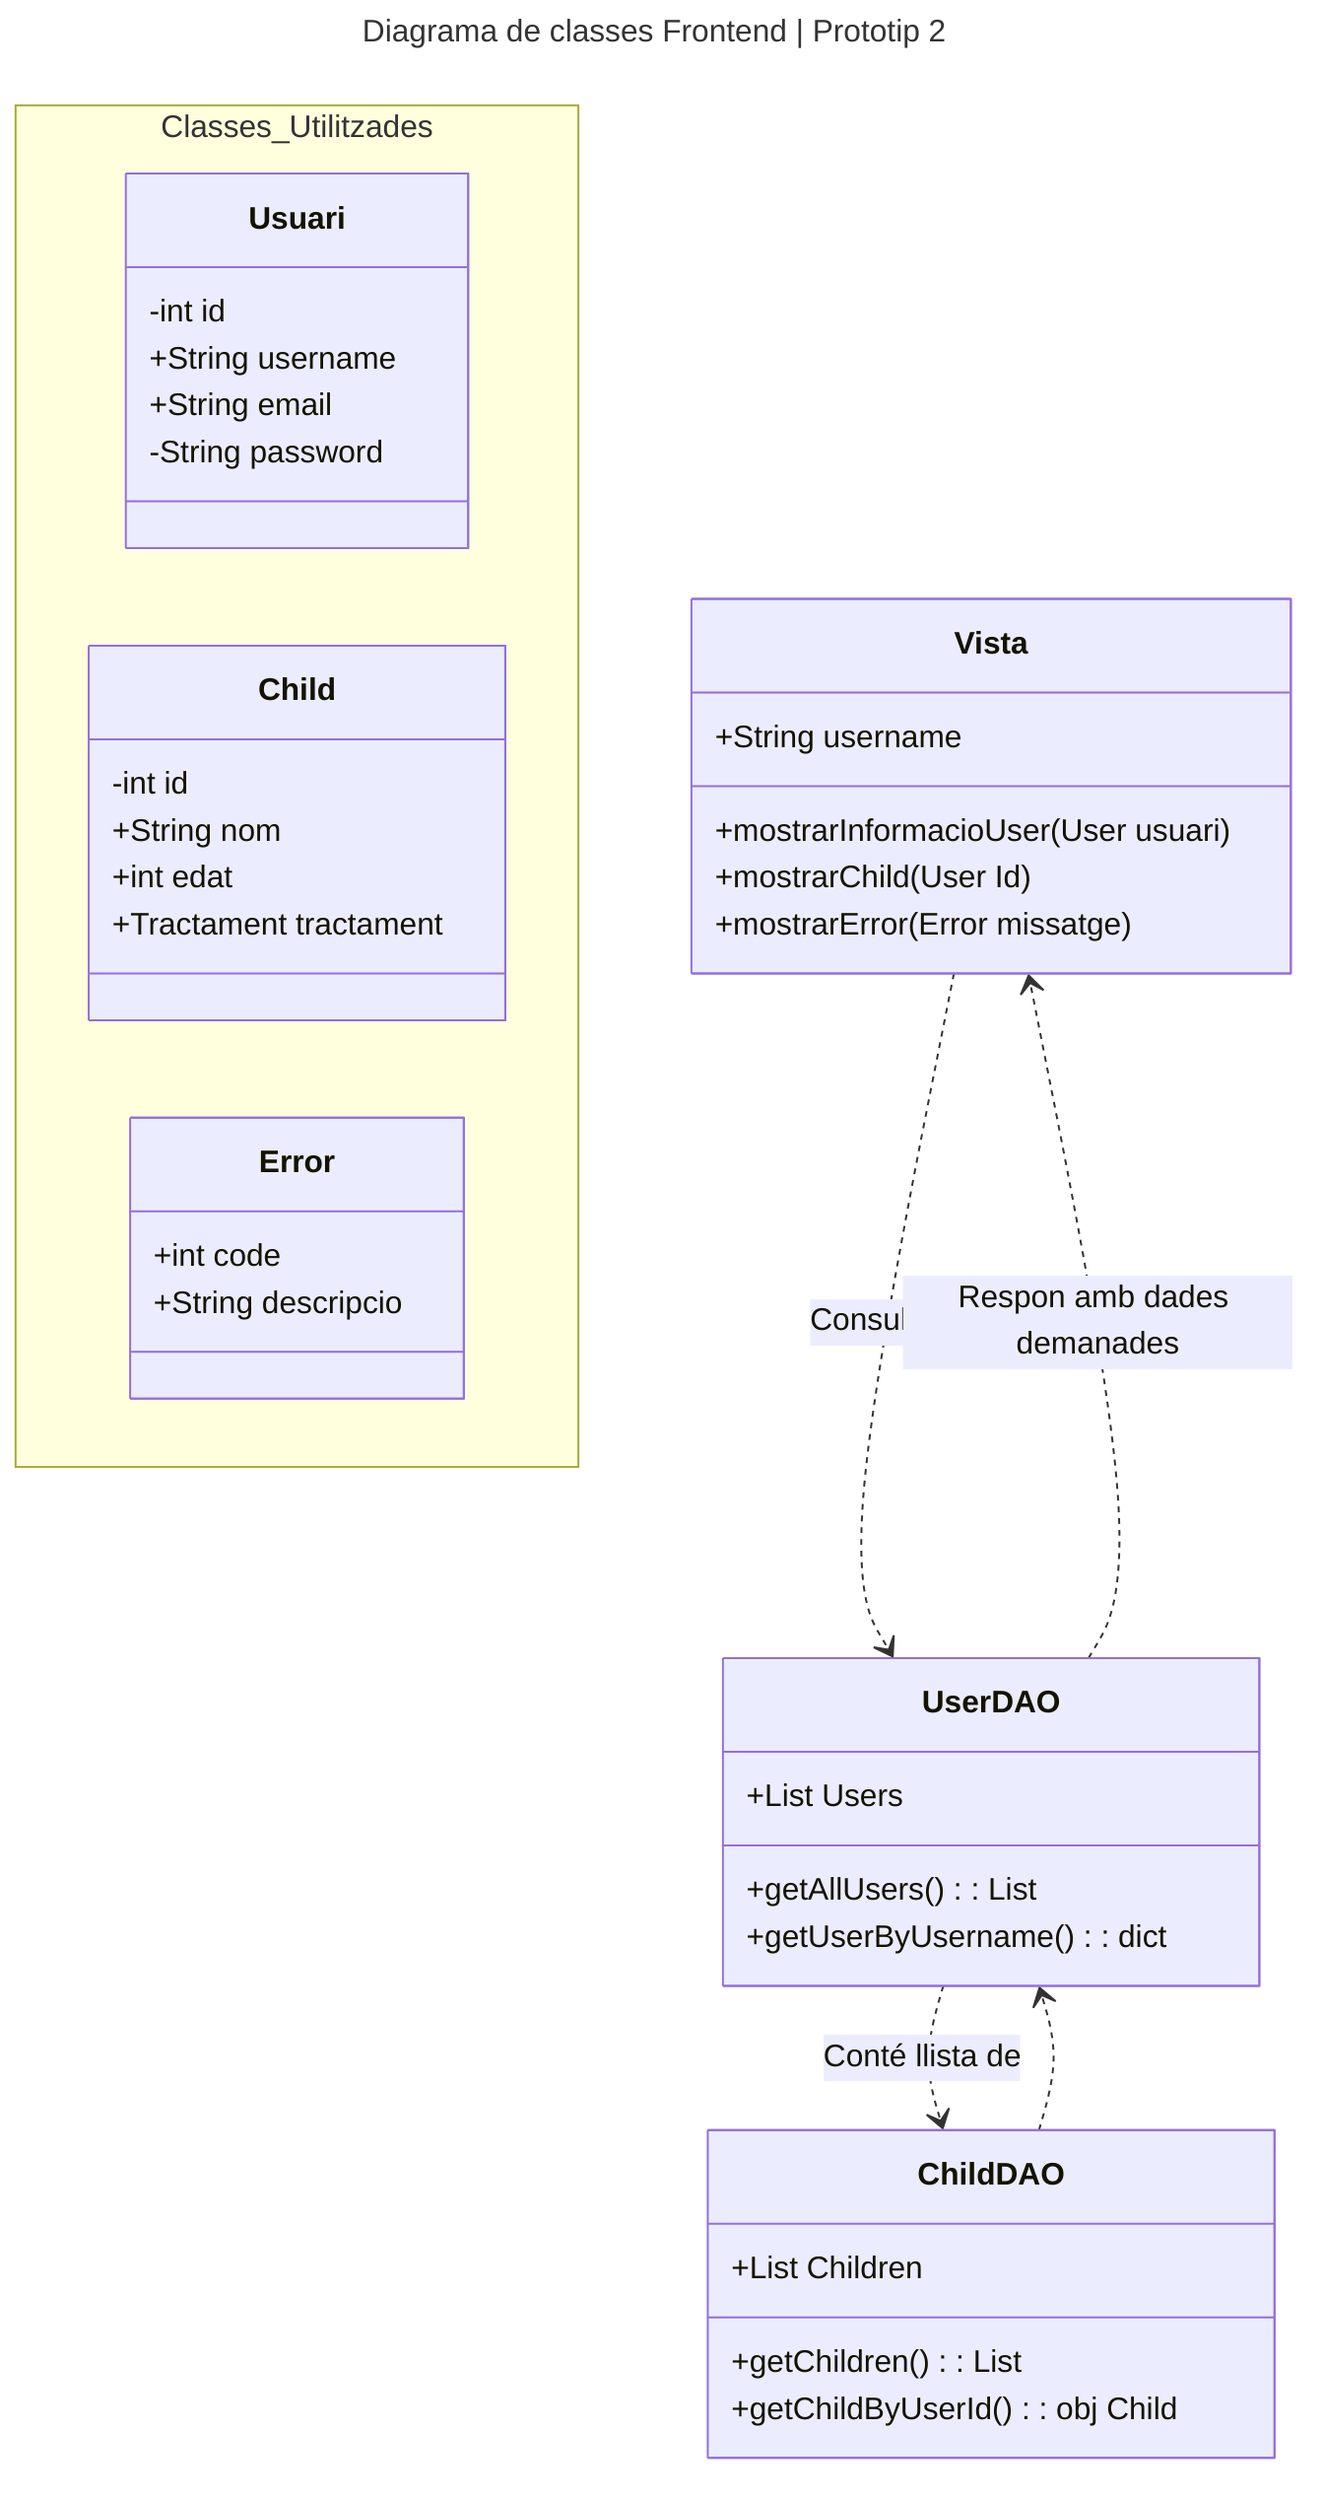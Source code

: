 ---
title: Diagrama de classes Frontend | Prototip 2
---
classDiagram
    Vista ..>  UserDAO : Consulta a
    UserDAO..> Vista  : Respon amb dades demanades
    UserDAO ..> ChildDAO : Conté llista de 
    ChildDAO ..> UserDAO
    
    class Vista{
        +String username
        +mostrarInformacioUser(User usuari)
        +mostrarChild(User Id)
        +mostrarError(Error missatge)
    }

    class UserDAO{
    +List Users
        +getAllUsers(): List
        +getUserByUsername(): dict
        %% +enviarPeticioHTTP(username, password): void
        %% +processarRespostaHTTP(resposta): void
    }
    class ChildDAO{
    +List Children
        +getChildren(): List
        +getChildByUserId(): obj Child
    }

    namespace Classes_Utilitzades{
    class Usuari{
        -int id
        +String username
        +String email
        -String password
    }
    class Child{
        -int id
        +String nom
        +int edat
        +Tractament tractament
    }
    class Error{
        +int code
        +String descripcio
    }
    
    }